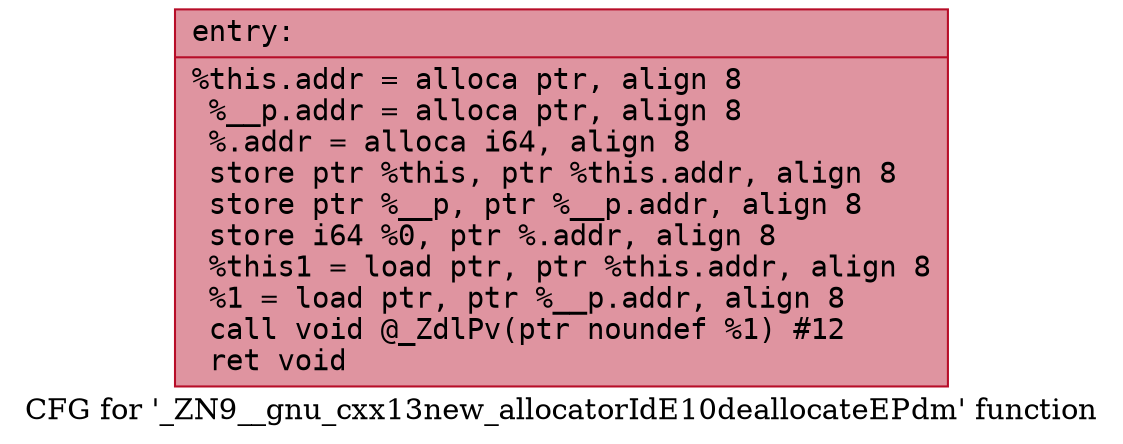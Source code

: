 digraph "CFG for '_ZN9__gnu_cxx13new_allocatorIdE10deallocateEPdm' function" {
	label="CFG for '_ZN9__gnu_cxx13new_allocatorIdE10deallocateEPdm' function";

	Node0x555f5b1012a0 [shape=record,color="#b70d28ff", style=filled, fillcolor="#b70d2870" fontname="Courier",label="{entry:\l|  %this.addr = alloca ptr, align 8\l  %__p.addr = alloca ptr, align 8\l  %.addr = alloca i64, align 8\l  store ptr %this, ptr %this.addr, align 8\l  store ptr %__p, ptr %__p.addr, align 8\l  store i64 %0, ptr %.addr, align 8\l  %this1 = load ptr, ptr %this.addr, align 8\l  %1 = load ptr, ptr %__p.addr, align 8\l  call void @_ZdlPv(ptr noundef %1) #12\l  ret void\l}"];
}
